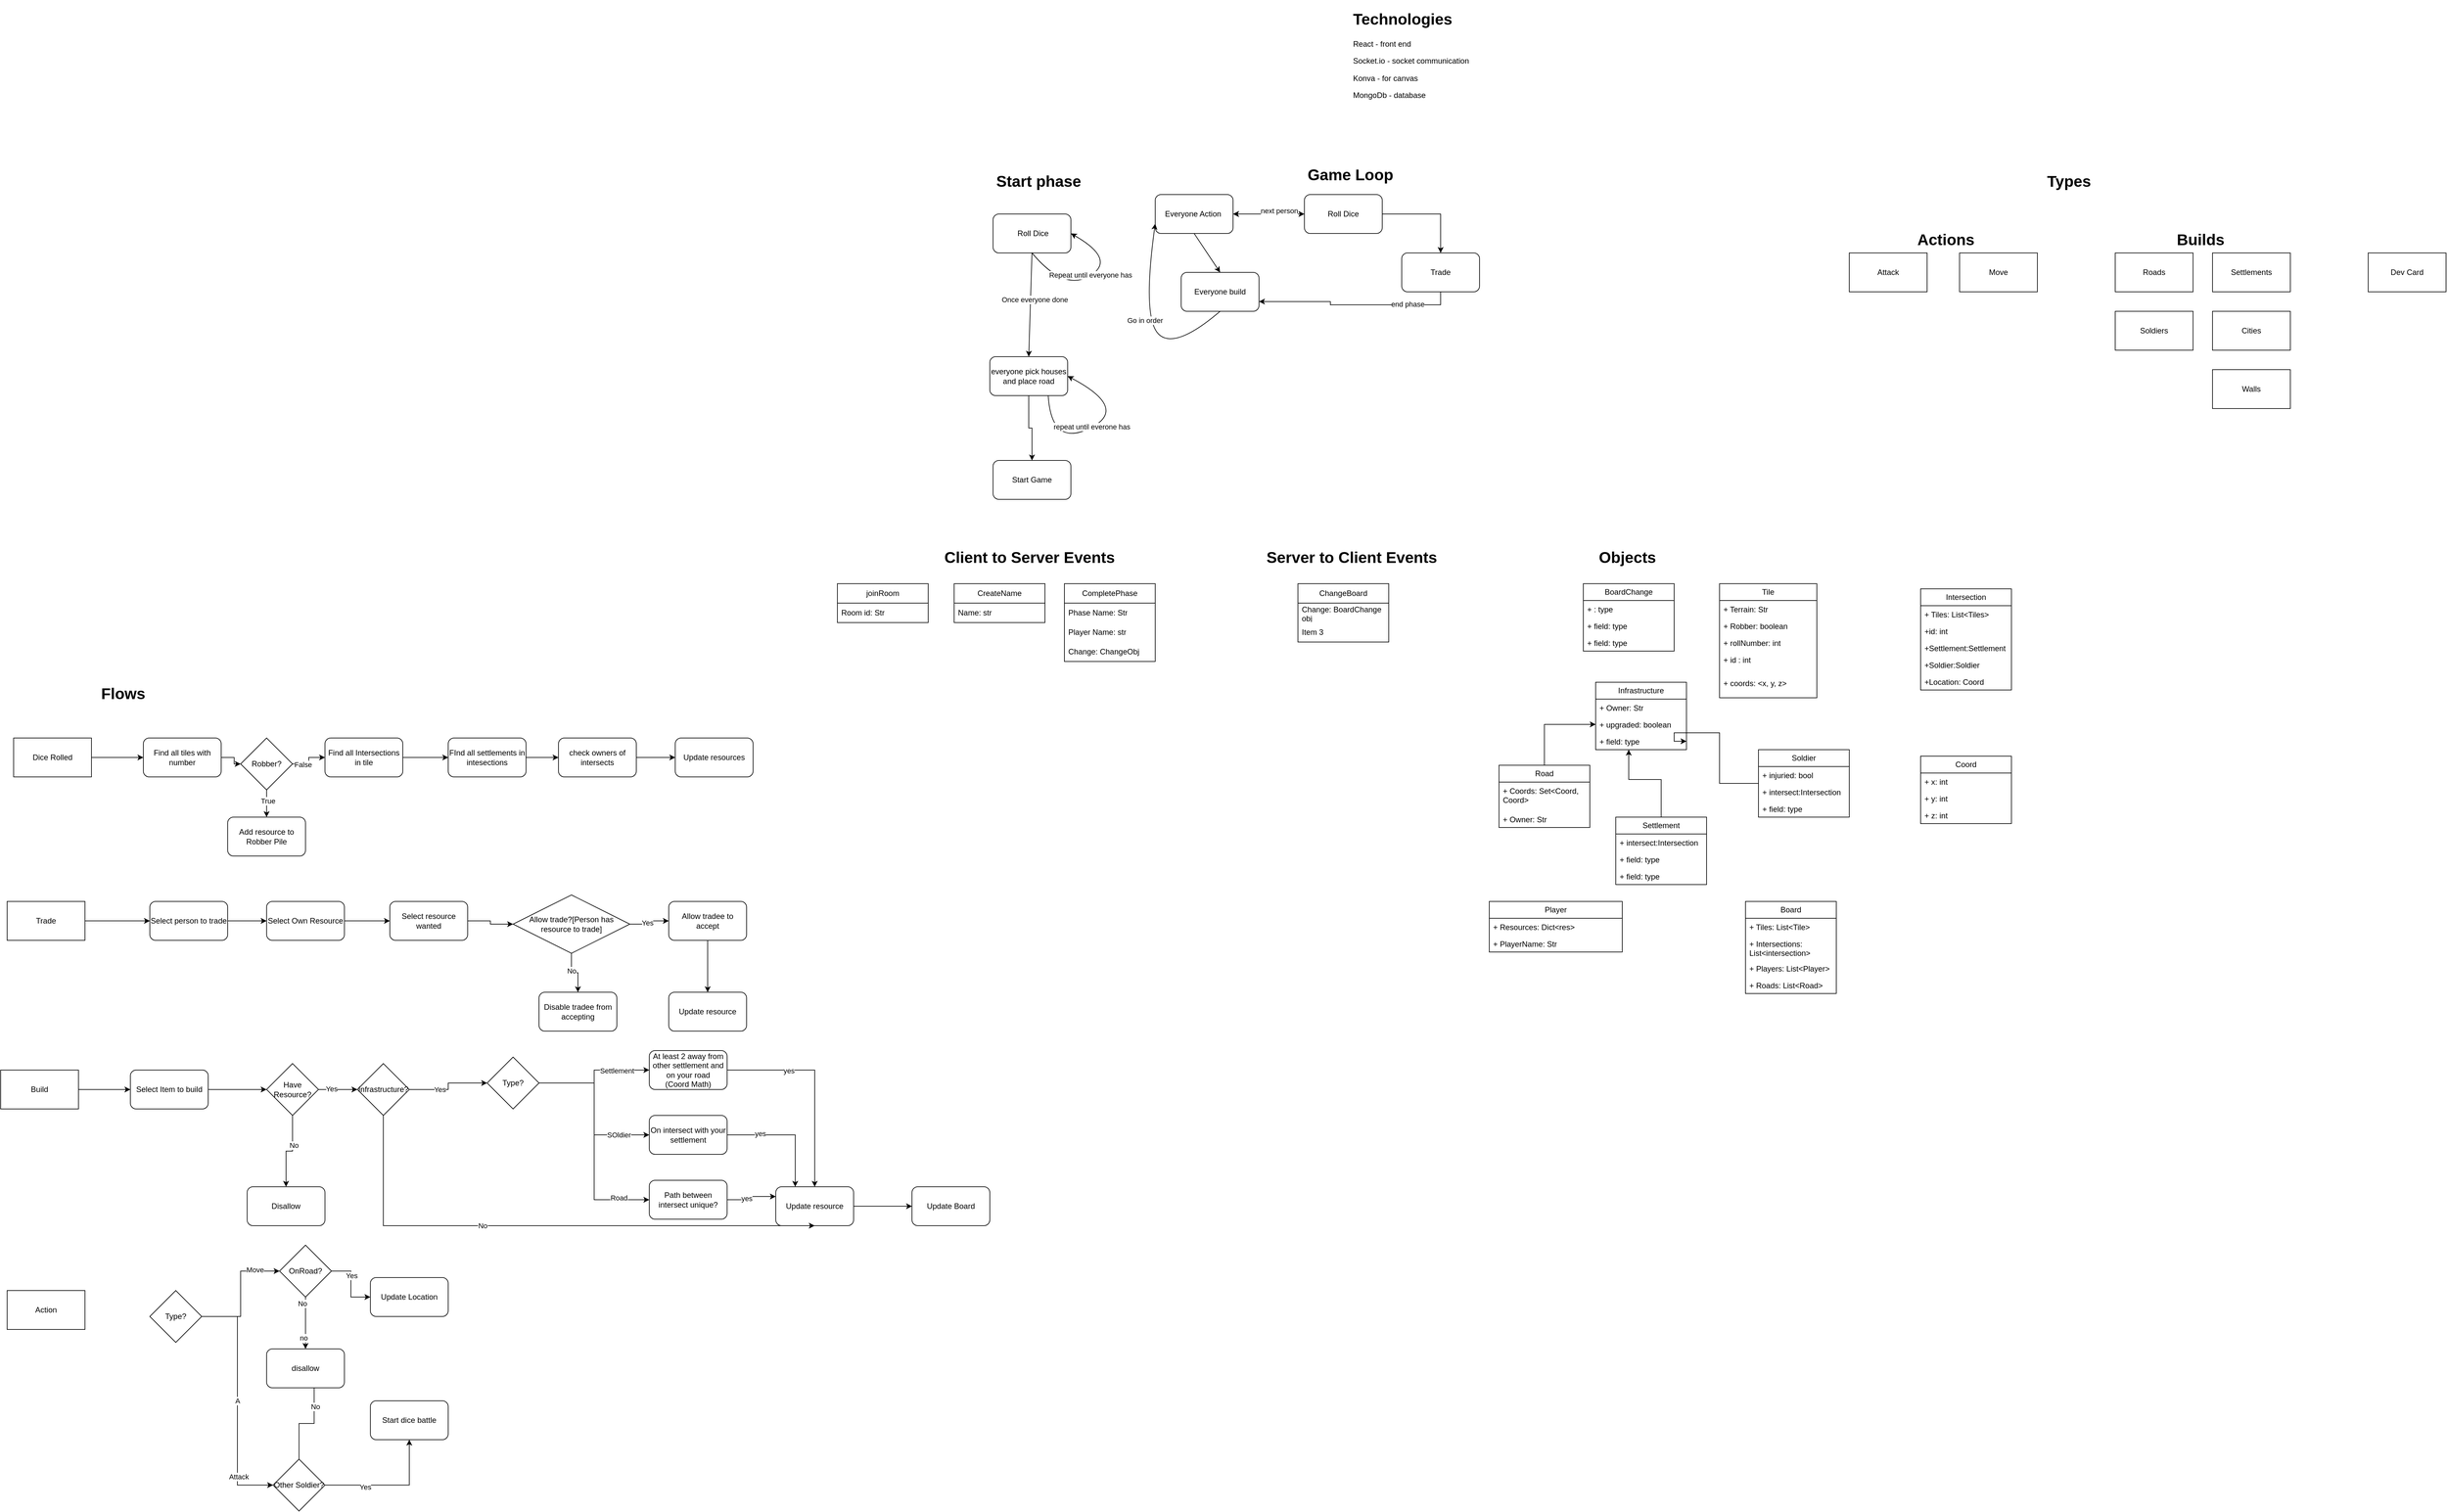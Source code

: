 <mxfile version="21.6.8" type="device">
  <diagram name="Page-1" id="TvPqDxt8gOLp1M3UezTG">
    <mxGraphModel dx="3610" dy="808" grid="1" gridSize="10" guides="1" tooltips="1" connect="1" arrows="1" fold="1" page="1" pageScale="1" pageWidth="850" pageHeight="1100" math="0" shadow="0">
      <root>
        <mxCell id="0" />
        <mxCell id="1" parent="0" />
        <mxCell id="CeODixcsRSVdc3WD0ARj-2" value="&lt;h1&gt;Technologies&lt;/h1&gt;&lt;p&gt;React - front end&lt;/p&gt;&lt;p&gt;Socket.io - socket communication&lt;/p&gt;&lt;p&gt;Konva - for canvas&lt;/p&gt;&lt;p&gt;MongoDb - database&lt;/p&gt;&lt;p&gt;&lt;br&gt;&lt;/p&gt;&lt;p&gt;&lt;br&gt;&lt;/p&gt;" style="text;html=1;strokeColor=none;fillColor=none;spacing=5;spacingTop=-20;whiteSpace=wrap;overflow=hidden;rounded=0;" parent="1" vertex="1">
          <mxGeometry x="70" y="60" width="230" height="250" as="geometry" />
        </mxCell>
        <mxCell id="CeODixcsRSVdc3WD0ARj-3" value="&lt;h1&gt;Game Loop&lt;/h1&gt;" style="text;html=1;strokeColor=none;fillColor=none;spacing=5;spacingTop=-20;whiteSpace=wrap;overflow=hidden;rounded=0;" parent="1" vertex="1">
          <mxGeometry y="300" width="150" height="40" as="geometry" />
        </mxCell>
        <mxCell id="CeODixcsRSVdc3WD0ARj-11" style="edgeStyle=orthogonalEdgeStyle;rounded=0;orthogonalLoop=1;jettySize=auto;html=1;entryX=0.5;entryY=0;entryDx=0;entryDy=0;" parent="1" source="CeODixcsRSVdc3WD0ARj-5" target="CeODixcsRSVdc3WD0ARj-6" edge="1">
          <mxGeometry relative="1" as="geometry" />
        </mxCell>
        <mxCell id="CeODixcsRSVdc3WD0ARj-30" value="" style="edgeStyle=orthogonalEdgeStyle;rounded=0;orthogonalLoop=1;jettySize=auto;html=1;" parent="1" source="CeODixcsRSVdc3WD0ARj-5" target="CeODixcsRSVdc3WD0ARj-9" edge="1">
          <mxGeometry relative="1" as="geometry" />
        </mxCell>
        <mxCell id="sLtDw0Z3Nx832d5Ov3Z9-17" value="" style="edgeStyle=orthogonalEdgeStyle;rounded=0;orthogonalLoop=1;jettySize=auto;html=1;" edge="1" parent="1" source="CeODixcsRSVdc3WD0ARj-5" target="CeODixcsRSVdc3WD0ARj-9">
          <mxGeometry relative="1" as="geometry" />
        </mxCell>
        <mxCell id="CeODixcsRSVdc3WD0ARj-5" value="Roll Dice" style="rounded=1;whiteSpace=wrap;html=1;" parent="1" vertex="1">
          <mxGeometry y="350" width="120" height="60" as="geometry" />
        </mxCell>
        <mxCell id="CeODixcsRSVdc3WD0ARj-12" style="edgeStyle=orthogonalEdgeStyle;rounded=0;orthogonalLoop=1;jettySize=auto;html=1;exitX=0.5;exitY=1;exitDx=0;exitDy=0;entryX=1;entryY=0.75;entryDx=0;entryDy=0;" parent="1" source="CeODixcsRSVdc3WD0ARj-6" target="CeODixcsRSVdc3WD0ARj-8" edge="1">
          <mxGeometry relative="1" as="geometry">
            <mxPoint x="120" y="580" as="targetPoint" />
          </mxGeometry>
        </mxCell>
        <mxCell id="sLtDw0Z3Nx832d5Ov3Z9-15" value="end phase" style="edgeLabel;html=1;align=center;verticalAlign=middle;resizable=0;points=[];" vertex="1" connectable="0" parent="CeODixcsRSVdc3WD0ARj-12">
          <mxGeometry x="-0.532" y="-1" relative="1" as="geometry">
            <mxPoint as="offset" />
          </mxGeometry>
        </mxCell>
        <mxCell id="CeODixcsRSVdc3WD0ARj-6" value="Trade" style="rounded=1;whiteSpace=wrap;html=1;" parent="1" vertex="1">
          <mxGeometry x="150" y="440" width="120" height="60" as="geometry" />
        </mxCell>
        <mxCell id="CeODixcsRSVdc3WD0ARj-8" value="Everyone build" style="rounded=1;whiteSpace=wrap;html=1;" parent="1" vertex="1">
          <mxGeometry x="-190" y="470" width="120" height="60" as="geometry" />
        </mxCell>
        <mxCell id="CeODixcsRSVdc3WD0ARj-15" style="edgeStyle=orthogonalEdgeStyle;rounded=0;orthogonalLoop=1;jettySize=auto;html=1;exitX=1;exitY=0.5;exitDx=0;exitDy=0;entryX=0;entryY=0.5;entryDx=0;entryDy=0;" parent="1" source="CeODixcsRSVdc3WD0ARj-9" target="CeODixcsRSVdc3WD0ARj-5" edge="1">
          <mxGeometry relative="1" as="geometry" />
        </mxCell>
        <mxCell id="CeODixcsRSVdc3WD0ARj-31" value="next person" style="edgeLabel;html=1;align=center;verticalAlign=middle;resizable=0;points=[];" parent="CeODixcsRSVdc3WD0ARj-15" vertex="1" connectable="0">
          <mxGeometry x="0.302" y="5" relative="1" as="geometry">
            <mxPoint x="-1" as="offset" />
          </mxGeometry>
        </mxCell>
        <mxCell id="CeODixcsRSVdc3WD0ARj-9" value="Everyone Action&amp;nbsp;" style="rounded=1;whiteSpace=wrap;html=1;" parent="1" vertex="1">
          <mxGeometry x="-230" y="350" width="120" height="60" as="geometry" />
        </mxCell>
        <mxCell id="CeODixcsRSVdc3WD0ARj-17" value="&lt;h1&gt;Start phase&lt;/h1&gt;&lt;div&gt;&lt;br&gt;&lt;/div&gt;" style="text;html=1;strokeColor=none;fillColor=none;spacing=5;spacingTop=-20;whiteSpace=wrap;overflow=hidden;rounded=0;" parent="1" vertex="1">
          <mxGeometry x="-480" y="310" width="150" height="40" as="geometry" />
        </mxCell>
        <mxCell id="CeODixcsRSVdc3WD0ARj-18" value="&amp;nbsp;Roll Dice" style="rounded=1;whiteSpace=wrap;html=1;" parent="1" vertex="1">
          <mxGeometry x="-480" y="380" width="120" height="60" as="geometry" />
        </mxCell>
        <mxCell id="CeODixcsRSVdc3WD0ARj-29" style="edgeStyle=orthogonalEdgeStyle;rounded=0;orthogonalLoop=1;jettySize=auto;html=1;entryX=0.5;entryY=0;entryDx=0;entryDy=0;" parent="1" source="CeODixcsRSVdc3WD0ARj-19" target="CeODixcsRSVdc3WD0ARj-28" edge="1">
          <mxGeometry relative="1" as="geometry" />
        </mxCell>
        <mxCell id="CeODixcsRSVdc3WD0ARj-19" value="everyone pick houses and place road" style="rounded=1;whiteSpace=wrap;html=1;" parent="1" vertex="1">
          <mxGeometry x="-485" y="600" width="120" height="60" as="geometry" />
        </mxCell>
        <mxCell id="CeODixcsRSVdc3WD0ARj-20" value="" style="curved=1;endArrow=classic;html=1;rounded=0;entryX=1;entryY=0.5;entryDx=0;entryDy=0;exitX=0.5;exitY=1;exitDx=0;exitDy=0;" parent="1" source="CeODixcsRSVdc3WD0ARj-18" target="CeODixcsRSVdc3WD0ARj-18" edge="1">
          <mxGeometry width="50" height="50" relative="1" as="geometry">
            <mxPoint x="-360" y="520" as="sourcePoint" />
            <mxPoint x="-310" y="470" as="targetPoint" />
            <Array as="points">
              <mxPoint x="-370" y="500" />
              <mxPoint x="-290" y="450" />
            </Array>
          </mxGeometry>
        </mxCell>
        <mxCell id="CeODixcsRSVdc3WD0ARj-21" value="Repeat until everyone has" style="edgeLabel;html=1;align=center;verticalAlign=middle;resizable=0;points=[];" parent="CeODixcsRSVdc3WD0ARj-20" vertex="1" connectable="0">
          <mxGeometry x="-0.008" relative="1" as="geometry">
            <mxPoint y="-1" as="offset" />
          </mxGeometry>
        </mxCell>
        <mxCell id="CeODixcsRSVdc3WD0ARj-22" value="" style="endArrow=classic;html=1;rounded=0;exitX=0.5;exitY=1;exitDx=0;exitDy=0;entryX=0.5;entryY=0;entryDx=0;entryDy=0;" parent="1" source="CeODixcsRSVdc3WD0ARj-18" target="CeODixcsRSVdc3WD0ARj-19" edge="1">
          <mxGeometry width="50" height="50" relative="1" as="geometry">
            <mxPoint x="-420" y="560" as="sourcePoint" />
            <mxPoint x="-370" y="510" as="targetPoint" />
          </mxGeometry>
        </mxCell>
        <mxCell id="CeODixcsRSVdc3WD0ARj-23" value="Once everyone done" style="edgeLabel;html=1;align=center;verticalAlign=middle;resizable=0;points=[];" parent="CeODixcsRSVdc3WD0ARj-22" vertex="1" connectable="0">
          <mxGeometry x="-0.092" y="6" relative="1" as="geometry">
            <mxPoint y="-1" as="offset" />
          </mxGeometry>
        </mxCell>
        <mxCell id="CeODixcsRSVdc3WD0ARj-26" value="" style="curved=1;endArrow=classic;html=1;rounded=0;exitX=0.75;exitY=1;exitDx=0;exitDy=0;entryX=1;entryY=0.5;entryDx=0;entryDy=0;" parent="1" source="CeODixcsRSVdc3WD0ARj-19" target="CeODixcsRSVdc3WD0ARj-19" edge="1">
          <mxGeometry width="50" height="50" relative="1" as="geometry">
            <mxPoint x="-330" y="730" as="sourcePoint" />
            <mxPoint x="-280" y="680" as="targetPoint" />
            <Array as="points">
              <mxPoint x="-390" y="740" />
              <mxPoint x="-270" y="680" />
            </Array>
          </mxGeometry>
        </mxCell>
        <mxCell id="CeODixcsRSVdc3WD0ARj-27" value="repeat until everone has" style="edgeLabel;html=1;align=center;verticalAlign=middle;resizable=0;points=[];" parent="CeODixcsRSVdc3WD0ARj-26" vertex="1" connectable="0">
          <mxGeometry x="-0.069" y="1" relative="1" as="geometry">
            <mxPoint as="offset" />
          </mxGeometry>
        </mxCell>
        <mxCell id="CeODixcsRSVdc3WD0ARj-28" value="Start Game" style="rounded=1;whiteSpace=wrap;html=1;" parent="1" vertex="1">
          <mxGeometry x="-480" y="760" width="120" height="60" as="geometry" />
        </mxCell>
        <mxCell id="CeODixcsRSVdc3WD0ARj-32" value="&lt;h1&gt;Types&lt;/h1&gt;&lt;div&gt;&lt;br&gt;&lt;/div&gt;" style="text;html=1;strokeColor=none;fillColor=none;spacing=5;spacingTop=-20;whiteSpace=wrap;overflow=hidden;rounded=0;" parent="1" vertex="1">
          <mxGeometry x="1140" y="310" width="190" height="120" as="geometry" />
        </mxCell>
        <mxCell id="CeODixcsRSVdc3WD0ARj-33" value="&lt;h1&gt;Actions&lt;/h1&gt;" style="text;html=1;strokeColor=none;fillColor=none;spacing=5;spacingTop=-20;whiteSpace=wrap;overflow=hidden;rounded=0;" parent="1" vertex="1">
          <mxGeometry x="940" y="400" width="190" height="120" as="geometry" />
        </mxCell>
        <mxCell id="CeODixcsRSVdc3WD0ARj-34" value="Attack" style="rounded=0;whiteSpace=wrap;html=1;" parent="1" vertex="1">
          <mxGeometry x="840" y="440" width="120" height="60" as="geometry" />
        </mxCell>
        <mxCell id="CeODixcsRSVdc3WD0ARj-35" value="Move" style="rounded=0;whiteSpace=wrap;html=1;" parent="1" vertex="1">
          <mxGeometry x="1010" y="440" width="120" height="60" as="geometry" />
        </mxCell>
        <mxCell id="CeODixcsRSVdc3WD0ARj-36" value="&lt;h1&gt;Builds&lt;/h1&gt;" style="text;html=1;strokeColor=none;fillColor=none;spacing=5;spacingTop=-20;whiteSpace=wrap;overflow=hidden;rounded=0;" parent="1" vertex="1">
          <mxGeometry x="1340" y="400" width="110" height="50" as="geometry" />
        </mxCell>
        <mxCell id="CeODixcsRSVdc3WD0ARj-37" value="Roads" style="rounded=0;whiteSpace=wrap;html=1;" parent="1" vertex="1">
          <mxGeometry x="1250" y="440" width="120" height="60" as="geometry" />
        </mxCell>
        <mxCell id="CeODixcsRSVdc3WD0ARj-39" value="Settlements" style="rounded=0;whiteSpace=wrap;html=1;" parent="1" vertex="1">
          <mxGeometry x="1400" y="440" width="120" height="60" as="geometry" />
        </mxCell>
        <mxCell id="CeODixcsRSVdc3WD0ARj-40" value="Soldiers" style="rounded=0;whiteSpace=wrap;html=1;" parent="1" vertex="1">
          <mxGeometry x="1250" y="530" width="120" height="60" as="geometry" />
        </mxCell>
        <mxCell id="CeODixcsRSVdc3WD0ARj-41" value="Cities" style="rounded=0;whiteSpace=wrap;html=1;" parent="1" vertex="1">
          <mxGeometry x="1400" y="530" width="120" height="60" as="geometry" />
        </mxCell>
        <mxCell id="CeODixcsRSVdc3WD0ARj-42" value="Dev Card" style="rounded=0;whiteSpace=wrap;html=1;" parent="1" vertex="1">
          <mxGeometry x="1640" y="440" width="120" height="60" as="geometry" />
        </mxCell>
        <mxCell id="CeODixcsRSVdc3WD0ARj-43" value="Walls" style="rounded=0;whiteSpace=wrap;html=1;" parent="1" vertex="1">
          <mxGeometry x="1400" y="620" width="120" height="60" as="geometry" />
        </mxCell>
        <mxCell id="sLtDw0Z3Nx832d5Ov3Z9-2" value="&lt;h1&gt;Client to Server Events&lt;/h1&gt;" style="text;html=1;strokeColor=none;fillColor=none;spacing=5;spacingTop=-20;whiteSpace=wrap;overflow=hidden;rounded=0;" vertex="1" parent="1">
          <mxGeometry x="-560" y="890" width="280" height="40" as="geometry" />
        </mxCell>
        <mxCell id="sLtDw0Z3Nx832d5Ov3Z9-3" value="joinRoom" style="swimlane;fontStyle=0;childLayout=stackLayout;horizontal=1;startSize=30;horizontalStack=0;resizeParent=1;resizeParentMax=0;resizeLast=0;collapsible=1;marginBottom=0;whiteSpace=wrap;html=1;" vertex="1" parent="1">
          <mxGeometry x="-720" y="950" width="140" height="60" as="geometry" />
        </mxCell>
        <mxCell id="sLtDw0Z3Nx832d5Ov3Z9-6" value="Room id: Str" style="text;strokeColor=none;fillColor=none;align=left;verticalAlign=middle;spacingLeft=4;spacingRight=4;overflow=hidden;points=[[0,0.5],[1,0.5]];portConstraint=eastwest;rotatable=0;whiteSpace=wrap;html=1;" vertex="1" parent="sLtDw0Z3Nx832d5Ov3Z9-3">
          <mxGeometry y="30" width="140" height="30" as="geometry" />
        </mxCell>
        <mxCell id="sLtDw0Z3Nx832d5Ov3Z9-7" value="CompletePhase" style="swimlane;fontStyle=0;childLayout=stackLayout;horizontal=1;startSize=30;horizontalStack=0;resizeParent=1;resizeParentMax=0;resizeLast=0;collapsible=1;marginBottom=0;whiteSpace=wrap;html=1;" vertex="1" parent="1">
          <mxGeometry x="-370" y="950" width="140" height="120" as="geometry" />
        </mxCell>
        <mxCell id="sLtDw0Z3Nx832d5Ov3Z9-8" value="Phase Name: Str" style="text;strokeColor=none;fillColor=none;align=left;verticalAlign=middle;spacingLeft=4;spacingRight=4;overflow=hidden;points=[[0,0.5],[1,0.5]];portConstraint=eastwest;rotatable=0;whiteSpace=wrap;html=1;" vertex="1" parent="sLtDw0Z3Nx832d5Ov3Z9-7">
          <mxGeometry y="30" width="140" height="30" as="geometry" />
        </mxCell>
        <mxCell id="sLtDw0Z3Nx832d5Ov3Z9-9" value="Player Name: str&lt;br&gt;" style="text;strokeColor=none;fillColor=none;align=left;verticalAlign=middle;spacingLeft=4;spacingRight=4;overflow=hidden;points=[[0,0.5],[1,0.5]];portConstraint=eastwest;rotatable=0;whiteSpace=wrap;html=1;" vertex="1" parent="sLtDw0Z3Nx832d5Ov3Z9-7">
          <mxGeometry y="60" width="140" height="30" as="geometry" />
        </mxCell>
        <mxCell id="sLtDw0Z3Nx832d5Ov3Z9-28" value="Change: ChangeObj&lt;br&gt;" style="text;strokeColor=none;fillColor=none;align=left;verticalAlign=middle;spacingLeft=4;spacingRight=4;overflow=hidden;points=[[0,0.5],[1,0.5]];portConstraint=eastwest;rotatable=0;whiteSpace=wrap;html=1;" vertex="1" parent="sLtDw0Z3Nx832d5Ov3Z9-7">
          <mxGeometry y="90" width="140" height="30" as="geometry" />
        </mxCell>
        <mxCell id="sLtDw0Z3Nx832d5Ov3Z9-11" value="CreateName" style="swimlane;fontStyle=0;childLayout=stackLayout;horizontal=1;startSize=30;horizontalStack=0;resizeParent=1;resizeParentMax=0;resizeLast=0;collapsible=1;marginBottom=0;whiteSpace=wrap;html=1;" vertex="1" parent="1">
          <mxGeometry x="-540" y="950" width="140" height="60" as="geometry" />
        </mxCell>
        <mxCell id="sLtDw0Z3Nx832d5Ov3Z9-12" value="Name: str" style="text;strokeColor=none;fillColor=none;align=left;verticalAlign=middle;spacingLeft=4;spacingRight=4;overflow=hidden;points=[[0,0.5],[1,0.5]];portConstraint=eastwest;rotatable=0;whiteSpace=wrap;html=1;" vertex="1" parent="sLtDw0Z3Nx832d5Ov3Z9-11">
          <mxGeometry y="30" width="140" height="30" as="geometry" />
        </mxCell>
        <mxCell id="sLtDw0Z3Nx832d5Ov3Z9-22" value="" style="curved=1;endArrow=classic;html=1;rounded=0;exitX=0.5;exitY=1;exitDx=0;exitDy=0;entryX=0;entryY=0.75;entryDx=0;entryDy=0;" edge="1" parent="1" source="CeODixcsRSVdc3WD0ARj-8" target="CeODixcsRSVdc3WD0ARj-9">
          <mxGeometry width="50" height="50" relative="1" as="geometry">
            <mxPoint x="-250" y="590" as="sourcePoint" />
            <mxPoint x="-220" y="460" as="targetPoint" />
            <Array as="points">
              <mxPoint x="-200" y="590" />
              <mxPoint x="-250" y="540" />
            </Array>
          </mxGeometry>
        </mxCell>
        <mxCell id="sLtDw0Z3Nx832d5Ov3Z9-23" value="Go in order&lt;br&gt;" style="edgeLabel;html=1;align=center;verticalAlign=middle;resizable=0;points=[];" vertex="1" connectable="0" parent="sLtDw0Z3Nx832d5Ov3Z9-22">
          <mxGeometry x="0.023" relative="1" as="geometry">
            <mxPoint as="offset" />
          </mxGeometry>
        </mxCell>
        <mxCell id="sLtDw0Z3Nx832d5Ov3Z9-26" value="" style="endArrow=classic;html=1;rounded=0;exitX=0.5;exitY=1;exitDx=0;exitDy=0;entryX=0.5;entryY=0;entryDx=0;entryDy=0;" edge="1" parent="1" source="CeODixcsRSVdc3WD0ARj-9" target="CeODixcsRSVdc3WD0ARj-8">
          <mxGeometry width="50" height="50" relative="1" as="geometry">
            <mxPoint x="-120" y="630" as="sourcePoint" />
            <mxPoint x="-70" y="580" as="targetPoint" />
          </mxGeometry>
        </mxCell>
        <mxCell id="sLtDw0Z3Nx832d5Ov3Z9-30" value="ChangeBoard" style="swimlane;fontStyle=0;childLayout=stackLayout;horizontal=1;startSize=30;horizontalStack=0;resizeParent=1;resizeParentMax=0;resizeLast=0;collapsible=1;marginBottom=0;whiteSpace=wrap;html=1;" vertex="1" parent="1">
          <mxGeometry x="-10" y="950" width="140" height="90" as="geometry" />
        </mxCell>
        <mxCell id="sLtDw0Z3Nx832d5Ov3Z9-31" value="Change: BoardChange obj" style="text;strokeColor=none;fillColor=none;align=left;verticalAlign=middle;spacingLeft=4;spacingRight=4;overflow=hidden;points=[[0,0.5],[1,0.5]];portConstraint=eastwest;rotatable=0;whiteSpace=wrap;html=1;" vertex="1" parent="sLtDw0Z3Nx832d5Ov3Z9-30">
          <mxGeometry y="30" width="140" height="30" as="geometry" />
        </mxCell>
        <mxCell id="sLtDw0Z3Nx832d5Ov3Z9-33" value="Item 3" style="text;strokeColor=none;fillColor=none;align=left;verticalAlign=middle;spacingLeft=4;spacingRight=4;overflow=hidden;points=[[0,0.5],[1,0.5]];portConstraint=eastwest;rotatable=0;whiteSpace=wrap;html=1;" vertex="1" parent="sLtDw0Z3Nx832d5Ov3Z9-30">
          <mxGeometry y="60" width="140" height="30" as="geometry" />
        </mxCell>
        <mxCell id="sLtDw0Z3Nx832d5Ov3Z9-34" value="&lt;h1&gt;&amp;nbsp;Server to Client Events&lt;/h1&gt;" style="text;html=1;strokeColor=none;fillColor=none;spacing=5;spacingTop=-20;whiteSpace=wrap;overflow=hidden;rounded=0;" vertex="1" parent="1">
          <mxGeometry x="-70" y="890" width="280" height="40" as="geometry" />
        </mxCell>
        <mxCell id="sLtDw0Z3Nx832d5Ov3Z9-39" value="&lt;h1&gt;Objects&lt;/h1&gt;&lt;div&gt;&lt;br&gt;&lt;/div&gt;" style="text;html=1;strokeColor=none;fillColor=none;spacing=5;spacingTop=-20;whiteSpace=wrap;overflow=hidden;rounded=0;" vertex="1" parent="1">
          <mxGeometry x="449" y="890" width="280" height="40" as="geometry" />
        </mxCell>
        <mxCell id="sLtDw0Z3Nx832d5Ov3Z9-40" value="BoardChange" style="swimlane;fontStyle=0;childLayout=stackLayout;horizontal=1;startSize=26;fillColor=none;horizontalStack=0;resizeParent=1;resizeParentMax=0;resizeLast=0;collapsible=1;marginBottom=0;whiteSpace=wrap;html=1;" vertex="1" parent="1">
          <mxGeometry x="430" y="950" width="140" height="104" as="geometry" />
        </mxCell>
        <mxCell id="sLtDw0Z3Nx832d5Ov3Z9-41" value="+ : type" style="text;strokeColor=none;fillColor=none;align=left;verticalAlign=top;spacingLeft=4;spacingRight=4;overflow=hidden;rotatable=0;points=[[0,0.5],[1,0.5]];portConstraint=eastwest;whiteSpace=wrap;html=1;" vertex="1" parent="sLtDw0Z3Nx832d5Ov3Z9-40">
          <mxGeometry y="26" width="140" height="26" as="geometry" />
        </mxCell>
        <mxCell id="sLtDw0Z3Nx832d5Ov3Z9-42" value="+ field: type" style="text;strokeColor=none;fillColor=none;align=left;verticalAlign=top;spacingLeft=4;spacingRight=4;overflow=hidden;rotatable=0;points=[[0,0.5],[1,0.5]];portConstraint=eastwest;whiteSpace=wrap;html=1;" vertex="1" parent="sLtDw0Z3Nx832d5Ov3Z9-40">
          <mxGeometry y="52" width="140" height="26" as="geometry" />
        </mxCell>
        <mxCell id="sLtDw0Z3Nx832d5Ov3Z9-43" value="+ field: type" style="text;strokeColor=none;fillColor=none;align=left;verticalAlign=top;spacingLeft=4;spacingRight=4;overflow=hidden;rotatable=0;points=[[0,0.5],[1,0.5]];portConstraint=eastwest;whiteSpace=wrap;html=1;" vertex="1" parent="sLtDw0Z3Nx832d5Ov3Z9-40">
          <mxGeometry y="78" width="140" height="26" as="geometry" />
        </mxCell>
        <mxCell id="sLtDw0Z3Nx832d5Ov3Z9-44" value="Tile" style="swimlane;fontStyle=0;childLayout=stackLayout;horizontal=1;startSize=26;fillColor=none;horizontalStack=0;resizeParent=1;resizeParentMax=0;resizeLast=0;collapsible=1;marginBottom=0;whiteSpace=wrap;html=1;" vertex="1" parent="1">
          <mxGeometry x="640" y="950" width="150" height="176" as="geometry" />
        </mxCell>
        <mxCell id="sLtDw0Z3Nx832d5Ov3Z9-45" value="+ Terrain: Str" style="text;strokeColor=none;fillColor=none;align=left;verticalAlign=top;spacingLeft=4;spacingRight=4;overflow=hidden;rotatable=0;points=[[0,0.5],[1,0.5]];portConstraint=eastwest;whiteSpace=wrap;html=1;" vertex="1" parent="sLtDw0Z3Nx832d5Ov3Z9-44">
          <mxGeometry y="26" width="150" height="26" as="geometry" />
        </mxCell>
        <mxCell id="sLtDw0Z3Nx832d5Ov3Z9-46" value="+ Robber: boolean" style="text;strokeColor=none;fillColor=none;align=left;verticalAlign=top;spacingLeft=4;spacingRight=4;overflow=hidden;rotatable=0;points=[[0,0.5],[1,0.5]];portConstraint=eastwest;whiteSpace=wrap;html=1;" vertex="1" parent="sLtDw0Z3Nx832d5Ov3Z9-44">
          <mxGeometry y="52" width="150" height="26" as="geometry" />
        </mxCell>
        <mxCell id="sLtDw0Z3Nx832d5Ov3Z9-47" value="+ rollNumber: int" style="text;strokeColor=none;fillColor=none;align=left;verticalAlign=top;spacingLeft=4;spacingRight=4;overflow=hidden;rotatable=0;points=[[0,0.5],[1,0.5]];portConstraint=eastwest;whiteSpace=wrap;html=1;" vertex="1" parent="sLtDw0Z3Nx832d5Ov3Z9-44">
          <mxGeometry y="78" width="150" height="26" as="geometry" />
        </mxCell>
        <mxCell id="sLtDw0Z3Nx832d5Ov3Z9-52" value="+ id : int&lt;br&gt;" style="text;strokeColor=none;fillColor=none;align=left;verticalAlign=top;spacingLeft=4;spacingRight=4;overflow=hidden;rotatable=0;points=[[0,0.5],[1,0.5]];portConstraint=eastwest;whiteSpace=wrap;html=1;" vertex="1" parent="sLtDw0Z3Nx832d5Ov3Z9-44">
          <mxGeometry y="104" width="150" height="36" as="geometry" />
        </mxCell>
        <mxCell id="sLtDw0Z3Nx832d5Ov3Z9-85" value="+ coords: &amp;lt;x, y, z&amp;gt;" style="text;strokeColor=none;fillColor=none;align=left;verticalAlign=top;spacingLeft=4;spacingRight=4;overflow=hidden;rotatable=0;points=[[0,0.5],[1,0.5]];portConstraint=eastwest;whiteSpace=wrap;html=1;" vertex="1" parent="sLtDw0Z3Nx832d5Ov3Z9-44">
          <mxGeometry y="140" width="150" height="36" as="geometry" />
        </mxCell>
        <mxCell id="sLtDw0Z3Nx832d5Ov3Z9-48" value="Infrastructure" style="swimlane;fontStyle=0;childLayout=stackLayout;horizontal=1;startSize=26;fillColor=none;horizontalStack=0;resizeParent=1;resizeParentMax=0;resizeLast=0;collapsible=1;marginBottom=0;whiteSpace=wrap;html=1;" vertex="1" parent="1">
          <mxGeometry x="449" y="1102" width="140" height="104" as="geometry" />
        </mxCell>
        <mxCell id="sLtDw0Z3Nx832d5Ov3Z9-49" value="+ Owner: Str" style="text;strokeColor=none;fillColor=none;align=left;verticalAlign=top;spacingLeft=4;spacingRight=4;overflow=hidden;rotatable=0;points=[[0,0.5],[1,0.5]];portConstraint=eastwest;whiteSpace=wrap;html=1;" vertex="1" parent="sLtDw0Z3Nx832d5Ov3Z9-48">
          <mxGeometry y="26" width="140" height="26" as="geometry" />
        </mxCell>
        <mxCell id="sLtDw0Z3Nx832d5Ov3Z9-50" value="+ upgraded: boolean" style="text;strokeColor=none;fillColor=none;align=left;verticalAlign=top;spacingLeft=4;spacingRight=4;overflow=hidden;rotatable=0;points=[[0,0.5],[1,0.5]];portConstraint=eastwest;whiteSpace=wrap;html=1;" vertex="1" parent="sLtDw0Z3Nx832d5Ov3Z9-48">
          <mxGeometry y="52" width="140" height="26" as="geometry" />
        </mxCell>
        <mxCell id="sLtDw0Z3Nx832d5Ov3Z9-51" value="+ field: type" style="text;strokeColor=none;fillColor=none;align=left;verticalAlign=top;spacingLeft=4;spacingRight=4;overflow=hidden;rotatable=0;points=[[0,0.5],[1,0.5]];portConstraint=eastwest;whiteSpace=wrap;html=1;" vertex="1" parent="sLtDw0Z3Nx832d5Ov3Z9-48">
          <mxGeometry y="78" width="140" height="26" as="geometry" />
        </mxCell>
        <mxCell id="sLtDw0Z3Nx832d5Ov3Z9-53" value="Intersection" style="swimlane;fontStyle=0;childLayout=stackLayout;horizontal=1;startSize=26;fillColor=none;horizontalStack=0;resizeParent=1;resizeParentMax=0;resizeLast=0;collapsible=1;marginBottom=0;whiteSpace=wrap;html=1;" vertex="1" parent="1">
          <mxGeometry x="950" y="958" width="140" height="156" as="geometry" />
        </mxCell>
        <mxCell id="sLtDw0Z3Nx832d5Ov3Z9-54" value="+ Tiles: List&amp;lt;Tiles&amp;gt;" style="text;strokeColor=none;fillColor=none;align=left;verticalAlign=top;spacingLeft=4;spacingRight=4;overflow=hidden;rotatable=0;points=[[0,0.5],[1,0.5]];portConstraint=eastwest;whiteSpace=wrap;html=1;" vertex="1" parent="sLtDw0Z3Nx832d5Ov3Z9-53">
          <mxGeometry y="26" width="140" height="26" as="geometry" />
        </mxCell>
        <mxCell id="sLtDw0Z3Nx832d5Ov3Z9-55" value="+id: int" style="text;strokeColor=none;fillColor=none;align=left;verticalAlign=top;spacingLeft=4;spacingRight=4;overflow=hidden;rotatable=0;points=[[0,0.5],[1,0.5]];portConstraint=eastwest;whiteSpace=wrap;html=1;" vertex="1" parent="sLtDw0Z3Nx832d5Ov3Z9-53">
          <mxGeometry y="52" width="140" height="26" as="geometry" />
        </mxCell>
        <mxCell id="sLtDw0Z3Nx832d5Ov3Z9-56" value="+Settlement:Settlement" style="text;strokeColor=none;fillColor=none;align=left;verticalAlign=top;spacingLeft=4;spacingRight=4;overflow=hidden;rotatable=0;points=[[0,0.5],[1,0.5]];portConstraint=eastwest;whiteSpace=wrap;html=1;" vertex="1" parent="sLtDw0Z3Nx832d5Ov3Z9-53">
          <mxGeometry y="78" width="140" height="26" as="geometry" />
        </mxCell>
        <mxCell id="sLtDw0Z3Nx832d5Ov3Z9-77" value="+Soldier:Soldier" style="text;strokeColor=none;fillColor=none;align=left;verticalAlign=top;spacingLeft=4;spacingRight=4;overflow=hidden;rotatable=0;points=[[0,0.5],[1,0.5]];portConstraint=eastwest;whiteSpace=wrap;html=1;" vertex="1" parent="sLtDw0Z3Nx832d5Ov3Z9-53">
          <mxGeometry y="104" width="140" height="26" as="geometry" />
        </mxCell>
        <mxCell id="sLtDw0Z3Nx832d5Ov3Z9-190" value="+Location: Coord" style="text;strokeColor=none;fillColor=none;align=left;verticalAlign=top;spacingLeft=4;spacingRight=4;overflow=hidden;rotatable=0;points=[[0,0.5],[1,0.5]];portConstraint=eastwest;whiteSpace=wrap;html=1;" vertex="1" parent="sLtDw0Z3Nx832d5Ov3Z9-53">
          <mxGeometry y="130" width="140" height="26" as="geometry" />
        </mxCell>
        <mxCell id="sLtDw0Z3Nx832d5Ov3Z9-76" style="edgeStyle=orthogonalEdgeStyle;rounded=0;orthogonalLoop=1;jettySize=auto;html=1;entryX=0;entryY=0.5;entryDx=0;entryDy=0;" edge="1" parent="1" source="sLtDw0Z3Nx832d5Ov3Z9-57" target="sLtDw0Z3Nx832d5Ov3Z9-50">
          <mxGeometry relative="1" as="geometry" />
        </mxCell>
        <mxCell id="sLtDw0Z3Nx832d5Ov3Z9-57" value="Road" style="swimlane;fontStyle=0;childLayout=stackLayout;horizontal=1;startSize=26;fillColor=none;horizontalStack=0;resizeParent=1;resizeParentMax=0;resizeLast=0;collapsible=1;marginBottom=0;whiteSpace=wrap;html=1;" vertex="1" parent="1">
          <mxGeometry x="300" y="1230" width="140" height="96" as="geometry" />
        </mxCell>
        <mxCell id="sLtDw0Z3Nx832d5Ov3Z9-58" value="+ Coords: Set&amp;lt;Coord, Coord&amp;gt;" style="text;strokeColor=none;fillColor=none;align=left;verticalAlign=top;spacingLeft=4;spacingRight=4;overflow=hidden;rotatable=0;points=[[0,0.5],[1,0.5]];portConstraint=eastwest;whiteSpace=wrap;html=1;" vertex="1" parent="sLtDw0Z3Nx832d5Ov3Z9-57">
          <mxGeometry y="26" width="140" height="44" as="geometry" />
        </mxCell>
        <mxCell id="sLtDw0Z3Nx832d5Ov3Z9-60" value="+ Owner: Str" style="text;strokeColor=none;fillColor=none;align=left;verticalAlign=top;spacingLeft=4;spacingRight=4;overflow=hidden;rotatable=0;points=[[0,0.5],[1,0.5]];portConstraint=eastwest;whiteSpace=wrap;html=1;" vertex="1" parent="sLtDw0Z3Nx832d5Ov3Z9-57">
          <mxGeometry y="70" width="140" height="26" as="geometry" />
        </mxCell>
        <mxCell id="sLtDw0Z3Nx832d5Ov3Z9-70" style="edgeStyle=orthogonalEdgeStyle;rounded=0;orthogonalLoop=1;jettySize=auto;html=1;" edge="1" parent="1" source="sLtDw0Z3Nx832d5Ov3Z9-61" target="sLtDw0Z3Nx832d5Ov3Z9-48">
          <mxGeometry relative="1" as="geometry">
            <Array as="points">
              <mxPoint x="550" y="1252" />
              <mxPoint x="500" y="1252" />
            </Array>
          </mxGeometry>
        </mxCell>
        <mxCell id="sLtDw0Z3Nx832d5Ov3Z9-61" value="Settlement" style="swimlane;fontStyle=0;childLayout=stackLayout;horizontal=1;startSize=26;fillColor=none;horizontalStack=0;resizeParent=1;resizeParentMax=0;resizeLast=0;collapsible=1;marginBottom=0;whiteSpace=wrap;html=1;" vertex="1" parent="1">
          <mxGeometry x="480" y="1310" width="140" height="104" as="geometry" />
        </mxCell>
        <mxCell id="sLtDw0Z3Nx832d5Ov3Z9-62" value="+ intersect:Intersection" style="text;strokeColor=none;fillColor=none;align=left;verticalAlign=top;spacingLeft=4;spacingRight=4;overflow=hidden;rotatable=0;points=[[0,0.5],[1,0.5]];portConstraint=eastwest;whiteSpace=wrap;html=1;" vertex="1" parent="sLtDw0Z3Nx832d5Ov3Z9-61">
          <mxGeometry y="26" width="140" height="26" as="geometry" />
        </mxCell>
        <mxCell id="sLtDw0Z3Nx832d5Ov3Z9-63" value="+ field: type" style="text;strokeColor=none;fillColor=none;align=left;verticalAlign=top;spacingLeft=4;spacingRight=4;overflow=hidden;rotatable=0;points=[[0,0.5],[1,0.5]];portConstraint=eastwest;whiteSpace=wrap;html=1;" vertex="1" parent="sLtDw0Z3Nx832d5Ov3Z9-61">
          <mxGeometry y="52" width="140" height="26" as="geometry" />
        </mxCell>
        <mxCell id="sLtDw0Z3Nx832d5Ov3Z9-64" value="+ field: type" style="text;strokeColor=none;fillColor=none;align=left;verticalAlign=top;spacingLeft=4;spacingRight=4;overflow=hidden;rotatable=0;points=[[0,0.5],[1,0.5]];portConstraint=eastwest;whiteSpace=wrap;html=1;" vertex="1" parent="sLtDw0Z3Nx832d5Ov3Z9-61">
          <mxGeometry y="78" width="140" height="26" as="geometry" />
        </mxCell>
        <mxCell id="sLtDw0Z3Nx832d5Ov3Z9-71" style="edgeStyle=orthogonalEdgeStyle;rounded=0;orthogonalLoop=1;jettySize=auto;html=1;entryX=1;entryY=0.5;entryDx=0;entryDy=0;" edge="1" parent="1" source="sLtDw0Z3Nx832d5Ov3Z9-66" target="sLtDw0Z3Nx832d5Ov3Z9-51">
          <mxGeometry relative="1" as="geometry">
            <Array as="points">
              <mxPoint x="640" y="1258" />
              <mxPoint x="640" y="1180" />
              <mxPoint x="570" y="1180" />
            </Array>
          </mxGeometry>
        </mxCell>
        <mxCell id="sLtDw0Z3Nx832d5Ov3Z9-66" value="Soldier" style="swimlane;fontStyle=0;childLayout=stackLayout;horizontal=1;startSize=26;fillColor=none;horizontalStack=0;resizeParent=1;resizeParentMax=0;resizeLast=0;collapsible=1;marginBottom=0;whiteSpace=wrap;html=1;" vertex="1" parent="1">
          <mxGeometry x="700" y="1206" width="140" height="104" as="geometry" />
        </mxCell>
        <mxCell id="sLtDw0Z3Nx832d5Ov3Z9-67" value="+ injuried: bool" style="text;strokeColor=none;fillColor=none;align=left;verticalAlign=top;spacingLeft=4;spacingRight=4;overflow=hidden;rotatable=0;points=[[0,0.5],[1,0.5]];portConstraint=eastwest;whiteSpace=wrap;html=1;" vertex="1" parent="sLtDw0Z3Nx832d5Ov3Z9-66">
          <mxGeometry y="26" width="140" height="26" as="geometry" />
        </mxCell>
        <mxCell id="sLtDw0Z3Nx832d5Ov3Z9-68" value="+ intersect:Intersection" style="text;strokeColor=none;fillColor=none;align=left;verticalAlign=top;spacingLeft=4;spacingRight=4;overflow=hidden;rotatable=0;points=[[0,0.5],[1,0.5]];portConstraint=eastwest;whiteSpace=wrap;html=1;" vertex="1" parent="sLtDw0Z3Nx832d5Ov3Z9-66">
          <mxGeometry y="52" width="140" height="26" as="geometry" />
        </mxCell>
        <mxCell id="sLtDw0Z3Nx832d5Ov3Z9-69" value="+ field: type" style="text;strokeColor=none;fillColor=none;align=left;verticalAlign=top;spacingLeft=4;spacingRight=4;overflow=hidden;rotatable=0;points=[[0,0.5],[1,0.5]];portConstraint=eastwest;whiteSpace=wrap;html=1;" vertex="1" parent="sLtDw0Z3Nx832d5Ov3Z9-66">
          <mxGeometry y="78" width="140" height="26" as="geometry" />
        </mxCell>
        <mxCell id="sLtDw0Z3Nx832d5Ov3Z9-72" value="Player" style="swimlane;fontStyle=0;childLayout=stackLayout;horizontal=1;startSize=26;fillColor=none;horizontalStack=0;resizeParent=1;resizeParentMax=0;resizeLast=0;collapsible=1;marginBottom=0;whiteSpace=wrap;html=1;" vertex="1" parent="1">
          <mxGeometry x="285" y="1440" width="205" height="78" as="geometry" />
        </mxCell>
        <mxCell id="sLtDw0Z3Nx832d5Ov3Z9-73" value="+ Resources: Dict&amp;lt;res&amp;gt;" style="text;strokeColor=none;fillColor=none;align=left;verticalAlign=top;spacingLeft=4;spacingRight=4;overflow=hidden;rotatable=0;points=[[0,0.5],[1,0.5]];portConstraint=eastwest;whiteSpace=wrap;html=1;" vertex="1" parent="sLtDw0Z3Nx832d5Ov3Z9-72">
          <mxGeometry y="26" width="205" height="26" as="geometry" />
        </mxCell>
        <mxCell id="sLtDw0Z3Nx832d5Ov3Z9-75" value="+ PlayerName: Str" style="text;strokeColor=none;fillColor=none;align=left;verticalAlign=top;spacingLeft=4;spacingRight=4;overflow=hidden;rotatable=0;points=[[0,0.5],[1,0.5]];portConstraint=eastwest;whiteSpace=wrap;html=1;" vertex="1" parent="sLtDw0Z3Nx832d5Ov3Z9-72">
          <mxGeometry y="52" width="205" height="26" as="geometry" />
        </mxCell>
        <mxCell id="sLtDw0Z3Nx832d5Ov3Z9-78" value="&lt;h1&gt;Flows&lt;/h1&gt;" style="text;html=1;strokeColor=none;fillColor=none;spacing=5;spacingTop=-20;whiteSpace=wrap;overflow=hidden;rounded=0;" vertex="1" parent="1">
          <mxGeometry x="-1860" y="1100" width="100" height="50" as="geometry" />
        </mxCell>
        <mxCell id="sLtDw0Z3Nx832d5Ov3Z9-97" style="edgeStyle=orthogonalEdgeStyle;rounded=0;orthogonalLoop=1;jettySize=auto;html=1;entryX=0;entryY=0.5;entryDx=0;entryDy=0;" edge="1" parent="1" source="sLtDw0Z3Nx832d5Ov3Z9-79" target="sLtDw0Z3Nx832d5Ov3Z9-81">
          <mxGeometry relative="1" as="geometry" />
        </mxCell>
        <mxCell id="sLtDw0Z3Nx832d5Ov3Z9-79" value="Dice Rolled" style="rounded=0;whiteSpace=wrap;html=1;" vertex="1" parent="1">
          <mxGeometry x="-1990" y="1188" width="120" height="60" as="geometry" />
        </mxCell>
        <mxCell id="sLtDw0Z3Nx832d5Ov3Z9-98" style="edgeStyle=orthogonalEdgeStyle;rounded=0;orthogonalLoop=1;jettySize=auto;html=1;" edge="1" parent="1" source="sLtDw0Z3Nx832d5Ov3Z9-81" target="sLtDw0Z3Nx832d5Ov3Z9-95">
          <mxGeometry relative="1" as="geometry" />
        </mxCell>
        <mxCell id="sLtDw0Z3Nx832d5Ov3Z9-81" value="Find all tiles with number" style="rounded=1;whiteSpace=wrap;html=1;" vertex="1" parent="1">
          <mxGeometry x="-1790" y="1188" width="120" height="60" as="geometry" />
        </mxCell>
        <mxCell id="sLtDw0Z3Nx832d5Ov3Z9-87" value="Board" style="swimlane;fontStyle=0;childLayout=stackLayout;horizontal=1;startSize=26;fillColor=none;horizontalStack=0;resizeParent=1;resizeParentMax=0;resizeLast=0;collapsible=1;marginBottom=0;whiteSpace=wrap;html=1;" vertex="1" parent="1">
          <mxGeometry x="680" y="1440" width="140" height="142" as="geometry" />
        </mxCell>
        <mxCell id="sLtDw0Z3Nx832d5Ov3Z9-88" value="+ Tiles: List&amp;lt;Tile&amp;gt;" style="text;strokeColor=none;fillColor=none;align=left;verticalAlign=top;spacingLeft=4;spacingRight=4;overflow=hidden;rotatable=0;points=[[0,0.5],[1,0.5]];portConstraint=eastwest;whiteSpace=wrap;html=1;" vertex="1" parent="sLtDw0Z3Nx832d5Ov3Z9-87">
          <mxGeometry y="26" width="140" height="26" as="geometry" />
        </mxCell>
        <mxCell id="sLtDw0Z3Nx832d5Ov3Z9-89" value="+ Intersections: List&amp;lt;intersection&amp;gt;" style="text;strokeColor=none;fillColor=none;align=left;verticalAlign=top;spacingLeft=4;spacingRight=4;overflow=hidden;rotatable=0;points=[[0,0.5],[1,0.5]];portConstraint=eastwest;whiteSpace=wrap;html=1;" vertex="1" parent="sLtDw0Z3Nx832d5Ov3Z9-87">
          <mxGeometry y="52" width="140" height="38" as="geometry" />
        </mxCell>
        <mxCell id="sLtDw0Z3Nx832d5Ov3Z9-90" value="+ Players: List&amp;lt;Player&amp;gt;&lt;br&gt;" style="text;strokeColor=none;fillColor=none;align=left;verticalAlign=top;spacingLeft=4;spacingRight=4;overflow=hidden;rotatable=0;points=[[0,0.5],[1,0.5]];portConstraint=eastwest;whiteSpace=wrap;html=1;" vertex="1" parent="sLtDw0Z3Nx832d5Ov3Z9-87">
          <mxGeometry y="90" width="140" height="26" as="geometry" />
        </mxCell>
        <mxCell id="sLtDw0Z3Nx832d5Ov3Z9-195" value="+ Roads: List&amp;lt;Road&amp;gt;" style="text;strokeColor=none;fillColor=none;align=left;verticalAlign=top;spacingLeft=4;spacingRight=4;overflow=hidden;rotatable=0;points=[[0,0.5],[1,0.5]];portConstraint=eastwest;whiteSpace=wrap;html=1;" vertex="1" parent="sLtDw0Z3Nx832d5Ov3Z9-87">
          <mxGeometry y="116" width="140" height="26" as="geometry" />
        </mxCell>
        <mxCell id="sLtDw0Z3Nx832d5Ov3Z9-103" style="edgeStyle=orthogonalEdgeStyle;rounded=0;orthogonalLoop=1;jettySize=auto;html=1;entryX=0;entryY=0.5;entryDx=0;entryDy=0;" edge="1" parent="1" source="sLtDw0Z3Nx832d5Ov3Z9-91" target="sLtDw0Z3Nx832d5Ov3Z9-92">
          <mxGeometry relative="1" as="geometry" />
        </mxCell>
        <mxCell id="sLtDw0Z3Nx832d5Ov3Z9-91" value="Find all Intersections in tile" style="rounded=1;whiteSpace=wrap;html=1;" vertex="1" parent="1">
          <mxGeometry x="-1510" y="1188" width="120" height="60" as="geometry" />
        </mxCell>
        <mxCell id="sLtDw0Z3Nx832d5Ov3Z9-104" style="edgeStyle=orthogonalEdgeStyle;rounded=0;orthogonalLoop=1;jettySize=auto;html=1;entryX=0;entryY=0.5;entryDx=0;entryDy=0;" edge="1" parent="1" source="sLtDw0Z3Nx832d5Ov3Z9-92" target="sLtDw0Z3Nx832d5Ov3Z9-93">
          <mxGeometry relative="1" as="geometry" />
        </mxCell>
        <mxCell id="sLtDw0Z3Nx832d5Ov3Z9-92" value="FInd all settlements in intesections" style="rounded=1;whiteSpace=wrap;html=1;" vertex="1" parent="1">
          <mxGeometry x="-1320" y="1188" width="120" height="60" as="geometry" />
        </mxCell>
        <mxCell id="sLtDw0Z3Nx832d5Ov3Z9-105" style="edgeStyle=orthogonalEdgeStyle;rounded=0;orthogonalLoop=1;jettySize=auto;html=1;entryX=0;entryY=0.5;entryDx=0;entryDy=0;" edge="1" parent="1" source="sLtDw0Z3Nx832d5Ov3Z9-93" target="sLtDw0Z3Nx832d5Ov3Z9-96">
          <mxGeometry relative="1" as="geometry" />
        </mxCell>
        <mxCell id="sLtDw0Z3Nx832d5Ov3Z9-93" value="check owners of intersects" style="rounded=1;whiteSpace=wrap;html=1;" vertex="1" parent="1">
          <mxGeometry x="-1150" y="1188" width="120" height="60" as="geometry" />
        </mxCell>
        <mxCell id="sLtDw0Z3Nx832d5Ov3Z9-99" style="edgeStyle=orthogonalEdgeStyle;rounded=0;orthogonalLoop=1;jettySize=auto;html=1;" edge="1" parent="1" source="sLtDw0Z3Nx832d5Ov3Z9-95" target="sLtDw0Z3Nx832d5Ov3Z9-91">
          <mxGeometry relative="1" as="geometry" />
        </mxCell>
        <mxCell id="sLtDw0Z3Nx832d5Ov3Z9-100" value="False" style="edgeLabel;html=1;align=center;verticalAlign=middle;resizable=0;points=[];" vertex="1" connectable="0" parent="sLtDw0Z3Nx832d5Ov3Z9-99">
          <mxGeometry x="-0.431" y="-1" relative="1" as="geometry">
            <mxPoint x="-1" as="offset" />
          </mxGeometry>
        </mxCell>
        <mxCell id="sLtDw0Z3Nx832d5Ov3Z9-102" style="edgeStyle=orthogonalEdgeStyle;rounded=0;orthogonalLoop=1;jettySize=auto;html=1;entryX=0.5;entryY=0;entryDx=0;entryDy=0;" edge="1" parent="1" source="sLtDw0Z3Nx832d5Ov3Z9-95" target="sLtDw0Z3Nx832d5Ov3Z9-101">
          <mxGeometry relative="1" as="geometry" />
        </mxCell>
        <mxCell id="sLtDw0Z3Nx832d5Ov3Z9-113" value="True" style="edgeLabel;html=1;align=center;verticalAlign=middle;resizable=0;points=[];" vertex="1" connectable="0" parent="sLtDw0Z3Nx832d5Ov3Z9-102">
          <mxGeometry x="-0.191" y="2" relative="1" as="geometry">
            <mxPoint as="offset" />
          </mxGeometry>
        </mxCell>
        <mxCell id="sLtDw0Z3Nx832d5Ov3Z9-95" value="Robber?" style="rhombus;whiteSpace=wrap;html=1;" vertex="1" parent="1">
          <mxGeometry x="-1640" y="1188" width="80" height="80" as="geometry" />
        </mxCell>
        <mxCell id="sLtDw0Z3Nx832d5Ov3Z9-96" value="Update resources" style="rounded=1;whiteSpace=wrap;html=1;" vertex="1" parent="1">
          <mxGeometry x="-970" y="1188" width="120" height="60" as="geometry" />
        </mxCell>
        <mxCell id="sLtDw0Z3Nx832d5Ov3Z9-101" value="Add resource to Robber Pile" style="rounded=1;whiteSpace=wrap;html=1;" vertex="1" parent="1">
          <mxGeometry x="-1660" y="1310" width="120" height="60" as="geometry" />
        </mxCell>
        <mxCell id="sLtDw0Z3Nx832d5Ov3Z9-107" style="edgeStyle=orthogonalEdgeStyle;rounded=0;orthogonalLoop=1;jettySize=auto;html=1;entryX=0;entryY=0.5;entryDx=0;entryDy=0;" edge="1" parent="1" source="sLtDw0Z3Nx832d5Ov3Z9-106" target="sLtDw0Z3Nx832d5Ov3Z9-108">
          <mxGeometry relative="1" as="geometry">
            <mxPoint x="-1800" y="1470" as="targetPoint" />
          </mxGeometry>
        </mxCell>
        <mxCell id="sLtDw0Z3Nx832d5Ov3Z9-106" value="Trade" style="rounded=0;whiteSpace=wrap;html=1;" vertex="1" parent="1">
          <mxGeometry x="-2000" y="1440" width="120" height="60" as="geometry" />
        </mxCell>
        <mxCell id="sLtDw0Z3Nx832d5Ov3Z9-117" style="edgeStyle=orthogonalEdgeStyle;rounded=0;orthogonalLoop=1;jettySize=auto;html=1;entryX=0;entryY=0.5;entryDx=0;entryDy=0;" edge="1" parent="1" source="sLtDw0Z3Nx832d5Ov3Z9-108" target="sLtDw0Z3Nx832d5Ov3Z9-109">
          <mxGeometry relative="1" as="geometry" />
        </mxCell>
        <mxCell id="sLtDw0Z3Nx832d5Ov3Z9-108" value="Select person to trade" style="rounded=1;whiteSpace=wrap;html=1;" vertex="1" parent="1">
          <mxGeometry x="-1780" y="1440" width="120" height="60" as="geometry" />
        </mxCell>
        <mxCell id="sLtDw0Z3Nx832d5Ov3Z9-118" style="edgeStyle=orthogonalEdgeStyle;rounded=0;orthogonalLoop=1;jettySize=auto;html=1;" edge="1" parent="1" source="sLtDw0Z3Nx832d5Ov3Z9-109" target="sLtDw0Z3Nx832d5Ov3Z9-110">
          <mxGeometry relative="1" as="geometry" />
        </mxCell>
        <mxCell id="sLtDw0Z3Nx832d5Ov3Z9-109" value="Select Own Resource" style="rounded=1;whiteSpace=wrap;html=1;" vertex="1" parent="1">
          <mxGeometry x="-1600" y="1440" width="120" height="60" as="geometry" />
        </mxCell>
        <mxCell id="sLtDw0Z3Nx832d5Ov3Z9-119" style="edgeStyle=orthogonalEdgeStyle;rounded=0;orthogonalLoop=1;jettySize=auto;html=1;" edge="1" parent="1" source="sLtDw0Z3Nx832d5Ov3Z9-110" target="sLtDw0Z3Nx832d5Ov3Z9-112">
          <mxGeometry relative="1" as="geometry" />
        </mxCell>
        <mxCell id="sLtDw0Z3Nx832d5Ov3Z9-110" value="Select resource wanted" style="rounded=1;whiteSpace=wrap;html=1;" vertex="1" parent="1">
          <mxGeometry x="-1410" y="1440" width="120" height="60" as="geometry" />
        </mxCell>
        <mxCell id="sLtDw0Z3Nx832d5Ov3Z9-120" style="edgeStyle=orthogonalEdgeStyle;rounded=0;orthogonalLoop=1;jettySize=auto;html=1;" edge="1" parent="1" source="sLtDw0Z3Nx832d5Ov3Z9-112" target="sLtDw0Z3Nx832d5Ov3Z9-115">
          <mxGeometry relative="1" as="geometry" />
        </mxCell>
        <mxCell id="sLtDw0Z3Nx832d5Ov3Z9-121" value="No&lt;br&gt;" style="edgeLabel;html=1;align=center;verticalAlign=middle;resizable=0;points=[];" vertex="1" connectable="0" parent="sLtDw0Z3Nx832d5Ov3Z9-120">
          <mxGeometry x="-0.248" relative="1" as="geometry">
            <mxPoint as="offset" />
          </mxGeometry>
        </mxCell>
        <mxCell id="sLtDw0Z3Nx832d5Ov3Z9-122" style="edgeStyle=orthogonalEdgeStyle;rounded=0;orthogonalLoop=1;jettySize=auto;html=1;" edge="1" parent="1" source="sLtDw0Z3Nx832d5Ov3Z9-112" target="sLtDw0Z3Nx832d5Ov3Z9-114">
          <mxGeometry relative="1" as="geometry" />
        </mxCell>
        <mxCell id="sLtDw0Z3Nx832d5Ov3Z9-123" value="Yes" style="edgeLabel;html=1;align=center;verticalAlign=middle;resizable=0;points=[];" vertex="1" connectable="0" parent="sLtDw0Z3Nx832d5Ov3Z9-122">
          <mxGeometry x="-0.199" y="2" relative="1" as="geometry">
            <mxPoint x="1" as="offset" />
          </mxGeometry>
        </mxCell>
        <mxCell id="sLtDw0Z3Nx832d5Ov3Z9-112" value="Allow trade?[Person has resource to trade]" style="rhombus;whiteSpace=wrap;html=1;" vertex="1" parent="1">
          <mxGeometry x="-1220" y="1430" width="180" height="90" as="geometry" />
        </mxCell>
        <mxCell id="sLtDw0Z3Nx832d5Ov3Z9-124" style="edgeStyle=orthogonalEdgeStyle;rounded=0;orthogonalLoop=1;jettySize=auto;html=1;entryX=0.5;entryY=0;entryDx=0;entryDy=0;" edge="1" parent="1" source="sLtDw0Z3Nx832d5Ov3Z9-114" target="sLtDw0Z3Nx832d5Ov3Z9-116">
          <mxGeometry relative="1" as="geometry" />
        </mxCell>
        <mxCell id="sLtDw0Z3Nx832d5Ov3Z9-114" value="Allow tradee to accept" style="rounded=1;whiteSpace=wrap;html=1;" vertex="1" parent="1">
          <mxGeometry x="-980" y="1440" width="120" height="60" as="geometry" />
        </mxCell>
        <mxCell id="sLtDw0Z3Nx832d5Ov3Z9-115" value="Disable tradee from accepting" style="rounded=1;whiteSpace=wrap;html=1;" vertex="1" parent="1">
          <mxGeometry x="-1180" y="1580" width="120" height="60" as="geometry" />
        </mxCell>
        <mxCell id="sLtDw0Z3Nx832d5Ov3Z9-116" value="Update resource" style="rounded=1;whiteSpace=wrap;html=1;" vertex="1" parent="1">
          <mxGeometry x="-980" y="1580" width="120" height="60" as="geometry" />
        </mxCell>
        <mxCell id="sLtDw0Z3Nx832d5Ov3Z9-132" style="edgeStyle=orthogonalEdgeStyle;rounded=0;orthogonalLoop=1;jettySize=auto;html=1;entryX=0;entryY=0.5;entryDx=0;entryDy=0;" edge="1" parent="1" source="sLtDw0Z3Nx832d5Ov3Z9-125" target="sLtDw0Z3Nx832d5Ov3Z9-126">
          <mxGeometry relative="1" as="geometry" />
        </mxCell>
        <mxCell id="sLtDw0Z3Nx832d5Ov3Z9-125" value="Build" style="rounded=0;whiteSpace=wrap;html=1;" vertex="1" parent="1">
          <mxGeometry x="-2010" y="1700" width="120" height="60" as="geometry" />
        </mxCell>
        <mxCell id="sLtDw0Z3Nx832d5Ov3Z9-133" style="edgeStyle=orthogonalEdgeStyle;rounded=0;orthogonalLoop=1;jettySize=auto;html=1;" edge="1" parent="1" source="sLtDw0Z3Nx832d5Ov3Z9-126" target="sLtDw0Z3Nx832d5Ov3Z9-127">
          <mxGeometry relative="1" as="geometry" />
        </mxCell>
        <mxCell id="sLtDw0Z3Nx832d5Ov3Z9-126" value="Select Item to build" style="rounded=1;whiteSpace=wrap;html=1;" vertex="1" parent="1">
          <mxGeometry x="-1810" y="1700" width="120" height="60" as="geometry" />
        </mxCell>
        <mxCell id="sLtDw0Z3Nx832d5Ov3Z9-142" style="edgeStyle=orthogonalEdgeStyle;rounded=0;orthogonalLoop=1;jettySize=auto;html=1;entryX=0;entryY=0.5;entryDx=0;entryDy=0;" edge="1" parent="1" source="sLtDw0Z3Nx832d5Ov3Z9-127" target="sLtDw0Z3Nx832d5Ov3Z9-141">
          <mxGeometry relative="1" as="geometry" />
        </mxCell>
        <mxCell id="sLtDw0Z3Nx832d5Ov3Z9-143" value="Yes" style="edgeLabel;html=1;align=center;verticalAlign=middle;resizable=0;points=[];" vertex="1" connectable="0" parent="sLtDw0Z3Nx832d5Ov3Z9-142">
          <mxGeometry x="-0.311" y="1" relative="1" as="geometry">
            <mxPoint x="-1" as="offset" />
          </mxGeometry>
        </mxCell>
        <mxCell id="sLtDw0Z3Nx832d5Ov3Z9-149" style="edgeStyle=orthogonalEdgeStyle;rounded=0;orthogonalLoop=1;jettySize=auto;html=1;entryX=0.5;entryY=0;entryDx=0;entryDy=0;" edge="1" parent="1" source="sLtDw0Z3Nx832d5Ov3Z9-127" target="sLtDw0Z3Nx832d5Ov3Z9-137">
          <mxGeometry relative="1" as="geometry" />
        </mxCell>
        <mxCell id="sLtDw0Z3Nx832d5Ov3Z9-150" value="No" style="edgeLabel;html=1;align=center;verticalAlign=middle;resizable=0;points=[];" vertex="1" connectable="0" parent="sLtDw0Z3Nx832d5Ov3Z9-149">
          <mxGeometry x="-0.239" y="2" relative="1" as="geometry">
            <mxPoint as="offset" />
          </mxGeometry>
        </mxCell>
        <mxCell id="sLtDw0Z3Nx832d5Ov3Z9-127" value="Have Resource?" style="rhombus;whiteSpace=wrap;html=1;" vertex="1" parent="1">
          <mxGeometry x="-1600" y="1690" width="80" height="80" as="geometry" />
        </mxCell>
        <mxCell id="sLtDw0Z3Nx832d5Ov3Z9-155" style="edgeStyle=orthogonalEdgeStyle;rounded=0;orthogonalLoop=1;jettySize=auto;html=1;" edge="1" parent="1" source="sLtDw0Z3Nx832d5Ov3Z9-129" target="sLtDw0Z3Nx832d5Ov3Z9-152">
          <mxGeometry relative="1" as="geometry" />
        </mxCell>
        <mxCell id="sLtDw0Z3Nx832d5Ov3Z9-158" value="Settlement" style="edgeLabel;html=1;align=center;verticalAlign=middle;resizable=0;points=[];" vertex="1" connectable="0" parent="sLtDw0Z3Nx832d5Ov3Z9-155">
          <mxGeometry x="0.481" y="-1" relative="1" as="geometry">
            <mxPoint x="-1" as="offset" />
          </mxGeometry>
        </mxCell>
        <mxCell id="sLtDw0Z3Nx832d5Ov3Z9-156" style="edgeStyle=orthogonalEdgeStyle;rounded=0;orthogonalLoop=1;jettySize=auto;html=1;entryX=0;entryY=0.5;entryDx=0;entryDy=0;" edge="1" parent="1" source="sLtDw0Z3Nx832d5Ov3Z9-129" target="sLtDw0Z3Nx832d5Ov3Z9-153">
          <mxGeometry relative="1" as="geometry" />
        </mxCell>
        <mxCell id="sLtDw0Z3Nx832d5Ov3Z9-159" value="SOldier" style="edgeLabel;html=1;align=center;verticalAlign=middle;resizable=0;points=[];" vertex="1" connectable="0" parent="sLtDw0Z3Nx832d5Ov3Z9-156">
          <mxGeometry x="0.627" relative="1" as="geometry">
            <mxPoint x="-1" as="offset" />
          </mxGeometry>
        </mxCell>
        <mxCell id="sLtDw0Z3Nx832d5Ov3Z9-157" style="edgeStyle=orthogonalEdgeStyle;rounded=0;orthogonalLoop=1;jettySize=auto;html=1;entryX=0;entryY=0.5;entryDx=0;entryDy=0;" edge="1" parent="1" source="sLtDw0Z3Nx832d5Ov3Z9-129" target="sLtDw0Z3Nx832d5Ov3Z9-154">
          <mxGeometry relative="1" as="geometry" />
        </mxCell>
        <mxCell id="sLtDw0Z3Nx832d5Ov3Z9-160" value="Road" style="edgeLabel;html=1;align=center;verticalAlign=middle;resizable=0;points=[];" vertex="1" connectable="0" parent="sLtDw0Z3Nx832d5Ov3Z9-157">
          <mxGeometry x="0.733" y="3" relative="1" as="geometry">
            <mxPoint x="-1" as="offset" />
          </mxGeometry>
        </mxCell>
        <mxCell id="sLtDw0Z3Nx832d5Ov3Z9-129" value="Type?" style="rhombus;whiteSpace=wrap;html=1;" vertex="1" parent="1">
          <mxGeometry x="-1260" y="1680" width="80" height="80" as="geometry" />
        </mxCell>
        <mxCell id="sLtDw0Z3Nx832d5Ov3Z9-136" style="edgeStyle=orthogonalEdgeStyle;rounded=0;orthogonalLoop=1;jettySize=auto;html=1;entryX=0;entryY=0.5;entryDx=0;entryDy=0;" edge="1" parent="1" source="sLtDw0Z3Nx832d5Ov3Z9-130" target="sLtDw0Z3Nx832d5Ov3Z9-131">
          <mxGeometry relative="1" as="geometry" />
        </mxCell>
        <mxCell id="sLtDw0Z3Nx832d5Ov3Z9-130" value="Update resource" style="rounded=1;whiteSpace=wrap;html=1;" vertex="1" parent="1">
          <mxGeometry x="-815" y="1880" width="120" height="60" as="geometry" />
        </mxCell>
        <mxCell id="sLtDw0Z3Nx832d5Ov3Z9-131" value="Update Board" style="rounded=1;whiteSpace=wrap;html=1;" vertex="1" parent="1">
          <mxGeometry x="-605" y="1880" width="120" height="60" as="geometry" />
        </mxCell>
        <mxCell id="sLtDw0Z3Nx832d5Ov3Z9-137" value="Disallow" style="rounded=1;whiteSpace=wrap;html=1;" vertex="1" parent="1">
          <mxGeometry x="-1630" y="1880" width="120" height="60" as="geometry" />
        </mxCell>
        <mxCell id="sLtDw0Z3Nx832d5Ov3Z9-144" style="edgeStyle=orthogonalEdgeStyle;rounded=0;orthogonalLoop=1;jettySize=auto;html=1;entryX=0;entryY=0.5;entryDx=0;entryDy=0;" edge="1" parent="1" source="sLtDw0Z3Nx832d5Ov3Z9-141" target="sLtDw0Z3Nx832d5Ov3Z9-129">
          <mxGeometry relative="1" as="geometry" />
        </mxCell>
        <mxCell id="sLtDw0Z3Nx832d5Ov3Z9-145" value="Yes" style="edgeLabel;html=1;align=center;verticalAlign=middle;resizable=0;points=[];" vertex="1" connectable="0" parent="sLtDw0Z3Nx832d5Ov3Z9-144">
          <mxGeometry x="-0.271" relative="1" as="geometry">
            <mxPoint x="-1" as="offset" />
          </mxGeometry>
        </mxCell>
        <mxCell id="sLtDw0Z3Nx832d5Ov3Z9-147" style="edgeStyle=orthogonalEdgeStyle;rounded=0;orthogonalLoop=1;jettySize=auto;html=1;entryX=0.5;entryY=1;entryDx=0;entryDy=0;" edge="1" parent="1" source="sLtDw0Z3Nx832d5Ov3Z9-141" target="sLtDw0Z3Nx832d5Ov3Z9-130">
          <mxGeometry relative="1" as="geometry">
            <mxPoint x="-1420" y="1960" as="targetPoint" />
            <Array as="points">
              <mxPoint x="-1420" y="1940" />
            </Array>
          </mxGeometry>
        </mxCell>
        <mxCell id="sLtDw0Z3Nx832d5Ov3Z9-148" value="No" style="edgeLabel;html=1;align=center;verticalAlign=middle;resizable=0;points=[];" vertex="1" connectable="0" parent="sLtDw0Z3Nx832d5Ov3Z9-147">
          <mxGeometry x="-0.224" relative="1" as="geometry">
            <mxPoint x="-1" as="offset" />
          </mxGeometry>
        </mxCell>
        <mxCell id="sLtDw0Z3Nx832d5Ov3Z9-141" value="Infrastructure?" style="rhombus;whiteSpace=wrap;html=1;" vertex="1" parent="1">
          <mxGeometry x="-1460" y="1690" width="80" height="80" as="geometry" />
        </mxCell>
        <mxCell id="sLtDw0Z3Nx832d5Ov3Z9-161" style="edgeStyle=orthogonalEdgeStyle;rounded=0;orthogonalLoop=1;jettySize=auto;html=1;entryX=0.5;entryY=0;entryDx=0;entryDy=0;" edge="1" parent="1" source="sLtDw0Z3Nx832d5Ov3Z9-152" target="sLtDw0Z3Nx832d5Ov3Z9-130">
          <mxGeometry relative="1" as="geometry" />
        </mxCell>
        <mxCell id="sLtDw0Z3Nx832d5Ov3Z9-164" value="yes" style="edgeLabel;html=1;align=center;verticalAlign=middle;resizable=0;points=[];" vertex="1" connectable="0" parent="sLtDw0Z3Nx832d5Ov3Z9-161">
          <mxGeometry x="-0.399" y="-1" relative="1" as="geometry">
            <mxPoint as="offset" />
          </mxGeometry>
        </mxCell>
        <mxCell id="sLtDw0Z3Nx832d5Ov3Z9-152" value="At least 2 away from other settlement and on your road&lt;br&gt;(Coord Math)" style="rounded=1;whiteSpace=wrap;html=1;" vertex="1" parent="1">
          <mxGeometry x="-1010" y="1670" width="120" height="60" as="geometry" />
        </mxCell>
        <mxCell id="sLtDw0Z3Nx832d5Ov3Z9-162" style="edgeStyle=orthogonalEdgeStyle;rounded=0;orthogonalLoop=1;jettySize=auto;html=1;entryX=0.25;entryY=0;entryDx=0;entryDy=0;" edge="1" parent="1" source="sLtDw0Z3Nx832d5Ov3Z9-153" target="sLtDw0Z3Nx832d5Ov3Z9-130">
          <mxGeometry relative="1" as="geometry" />
        </mxCell>
        <mxCell id="sLtDw0Z3Nx832d5Ov3Z9-165" value="yes" style="edgeLabel;html=1;align=center;verticalAlign=middle;resizable=0;points=[];" vertex="1" connectable="0" parent="sLtDw0Z3Nx832d5Ov3Z9-162">
          <mxGeometry x="-0.452" y="2" relative="1" as="geometry">
            <mxPoint as="offset" />
          </mxGeometry>
        </mxCell>
        <mxCell id="sLtDw0Z3Nx832d5Ov3Z9-153" value="On intersect with your settlement" style="rounded=1;whiteSpace=wrap;html=1;" vertex="1" parent="1">
          <mxGeometry x="-1010" y="1770" width="120" height="60" as="geometry" />
        </mxCell>
        <mxCell id="sLtDw0Z3Nx832d5Ov3Z9-163" style="edgeStyle=orthogonalEdgeStyle;rounded=0;orthogonalLoop=1;jettySize=auto;html=1;entryX=0;entryY=0.25;entryDx=0;entryDy=0;" edge="1" parent="1" source="sLtDw0Z3Nx832d5Ov3Z9-154" target="sLtDw0Z3Nx832d5Ov3Z9-130">
          <mxGeometry relative="1" as="geometry" />
        </mxCell>
        <mxCell id="sLtDw0Z3Nx832d5Ov3Z9-166" value="yes" style="edgeLabel;html=1;align=center;verticalAlign=middle;resizable=0;points=[];" vertex="1" connectable="0" parent="sLtDw0Z3Nx832d5Ov3Z9-163">
          <mxGeometry x="-0.267" y="2" relative="1" as="geometry">
            <mxPoint as="offset" />
          </mxGeometry>
        </mxCell>
        <mxCell id="sLtDw0Z3Nx832d5Ov3Z9-154" value="Path between intersect unique?" style="rounded=1;whiteSpace=wrap;html=1;" vertex="1" parent="1">
          <mxGeometry x="-1010" y="1870" width="120" height="60" as="geometry" />
        </mxCell>
        <mxCell id="sLtDw0Z3Nx832d5Ov3Z9-167" value="Action" style="rounded=0;whiteSpace=wrap;html=1;" vertex="1" parent="1">
          <mxGeometry x="-2000" y="2040" width="120" height="60" as="geometry" />
        </mxCell>
        <mxCell id="sLtDw0Z3Nx832d5Ov3Z9-173" style="edgeStyle=orthogonalEdgeStyle;rounded=0;orthogonalLoop=1;jettySize=auto;html=1;" edge="1" parent="1" source="sLtDw0Z3Nx832d5Ov3Z9-168" target="sLtDw0Z3Nx832d5Ov3Z9-171">
          <mxGeometry relative="1" as="geometry" />
        </mxCell>
        <mxCell id="sLtDw0Z3Nx832d5Ov3Z9-175" value="Move" style="edgeLabel;html=1;align=center;verticalAlign=middle;resizable=0;points=[];" vertex="1" connectable="0" parent="sLtDw0Z3Nx832d5Ov3Z9-173">
          <mxGeometry x="0.6" y="2" relative="1" as="geometry">
            <mxPoint as="offset" />
          </mxGeometry>
        </mxCell>
        <mxCell id="sLtDw0Z3Nx832d5Ov3Z9-174" value="A" style="edgeStyle=orthogonalEdgeStyle;rounded=0;orthogonalLoop=1;jettySize=auto;html=1;entryX=0;entryY=0.5;entryDx=0;entryDy=0;" edge="1" parent="1" source="sLtDw0Z3Nx832d5Ov3Z9-168" target="sLtDw0Z3Nx832d5Ov3Z9-172">
          <mxGeometry relative="1" as="geometry" />
        </mxCell>
        <mxCell id="sLtDw0Z3Nx832d5Ov3Z9-176" value="Attack&lt;br&gt;" style="edgeLabel;html=1;align=center;verticalAlign=middle;resizable=0;points=[];" vertex="1" connectable="0" parent="sLtDw0Z3Nx832d5Ov3Z9-174">
          <mxGeometry x="0.63" y="2" relative="1" as="geometry">
            <mxPoint as="offset" />
          </mxGeometry>
        </mxCell>
        <mxCell id="sLtDw0Z3Nx832d5Ov3Z9-168" value="Type?" style="rhombus;whiteSpace=wrap;html=1;" vertex="1" parent="1">
          <mxGeometry x="-1780" y="2040" width="80" height="80" as="geometry" />
        </mxCell>
        <mxCell id="sLtDw0Z3Nx832d5Ov3Z9-180" style="edgeStyle=orthogonalEdgeStyle;rounded=0;orthogonalLoop=1;jettySize=auto;html=1;entryX=0;entryY=0.5;entryDx=0;entryDy=0;" edge="1" parent="1" source="sLtDw0Z3Nx832d5Ov3Z9-171" target="sLtDw0Z3Nx832d5Ov3Z9-179">
          <mxGeometry relative="1" as="geometry" />
        </mxCell>
        <mxCell id="sLtDw0Z3Nx832d5Ov3Z9-181" value="Yes" style="edgeLabel;html=1;align=center;verticalAlign=middle;resizable=0;points=[];" vertex="1" connectable="0" parent="sLtDw0Z3Nx832d5Ov3Z9-180">
          <mxGeometry x="-0.267" relative="1" as="geometry">
            <mxPoint x="1" as="offset" />
          </mxGeometry>
        </mxCell>
        <mxCell id="sLtDw0Z3Nx832d5Ov3Z9-185" style="edgeStyle=orthogonalEdgeStyle;rounded=0;orthogonalLoop=1;jettySize=auto;html=1;" edge="1" parent="1" source="sLtDw0Z3Nx832d5Ov3Z9-171" target="sLtDw0Z3Nx832d5Ov3Z9-178">
          <mxGeometry relative="1" as="geometry" />
        </mxCell>
        <mxCell id="sLtDw0Z3Nx832d5Ov3Z9-187" value="No" style="edgeLabel;html=1;align=center;verticalAlign=middle;resizable=0;points=[];" vertex="1" connectable="0" parent="sLtDw0Z3Nx832d5Ov3Z9-185">
          <mxGeometry x="-0.768" y="-5" relative="1" as="geometry">
            <mxPoint as="offset" />
          </mxGeometry>
        </mxCell>
        <mxCell id="sLtDw0Z3Nx832d5Ov3Z9-188" value="no&lt;br&gt;" style="edgeLabel;html=1;align=center;verticalAlign=middle;resizable=0;points=[];" vertex="1" connectable="0" parent="sLtDw0Z3Nx832d5Ov3Z9-185">
          <mxGeometry x="0.579" y="-3" relative="1" as="geometry">
            <mxPoint as="offset" />
          </mxGeometry>
        </mxCell>
        <mxCell id="sLtDw0Z3Nx832d5Ov3Z9-171" value="OnRoad?" style="rhombus;whiteSpace=wrap;html=1;" vertex="1" parent="1">
          <mxGeometry x="-1580" y="1970" width="80" height="80" as="geometry" />
        </mxCell>
        <mxCell id="sLtDw0Z3Nx832d5Ov3Z9-183" style="edgeStyle=orthogonalEdgeStyle;rounded=0;orthogonalLoop=1;jettySize=auto;html=1;" edge="1" parent="1" source="sLtDw0Z3Nx832d5Ov3Z9-172" target="sLtDw0Z3Nx832d5Ov3Z9-182">
          <mxGeometry relative="1" as="geometry" />
        </mxCell>
        <mxCell id="sLtDw0Z3Nx832d5Ov3Z9-184" value="Yes" style="edgeLabel;html=1;align=center;verticalAlign=middle;resizable=0;points=[];" vertex="1" connectable="0" parent="sLtDw0Z3Nx832d5Ov3Z9-183">
          <mxGeometry x="-0.37" y="-3" relative="1" as="geometry">
            <mxPoint x="-1" as="offset" />
          </mxGeometry>
        </mxCell>
        <mxCell id="sLtDw0Z3Nx832d5Ov3Z9-186" style="edgeStyle=orthogonalEdgeStyle;rounded=0;orthogonalLoop=1;jettySize=auto;html=1;entryX=0.611;entryY=0.028;entryDx=0;entryDy=0;entryPerimeter=0;" edge="1" parent="1" source="sLtDw0Z3Nx832d5Ov3Z9-172" target="sLtDw0Z3Nx832d5Ov3Z9-178">
          <mxGeometry relative="1" as="geometry" />
        </mxCell>
        <mxCell id="sLtDw0Z3Nx832d5Ov3Z9-189" value="No" style="edgeLabel;html=1;align=center;verticalAlign=middle;resizable=0;points=[];" vertex="1" connectable="0" parent="sLtDw0Z3Nx832d5Ov3Z9-186">
          <mxGeometry x="0.094" y="-1" relative="1" as="geometry">
            <mxPoint as="offset" />
          </mxGeometry>
        </mxCell>
        <mxCell id="sLtDw0Z3Nx832d5Ov3Z9-172" value="Other Soldier?" style="rhombus;whiteSpace=wrap;html=1;" vertex="1" parent="1">
          <mxGeometry x="-1590" y="2300" width="80" height="80" as="geometry" />
        </mxCell>
        <mxCell id="sLtDw0Z3Nx832d5Ov3Z9-178" value="disallow" style="rounded=1;whiteSpace=wrap;html=1;" vertex="1" parent="1">
          <mxGeometry x="-1600" y="2130" width="120" height="60" as="geometry" />
        </mxCell>
        <mxCell id="sLtDw0Z3Nx832d5Ov3Z9-179" value="Update Location" style="rounded=1;whiteSpace=wrap;html=1;" vertex="1" parent="1">
          <mxGeometry x="-1440" y="2020" width="120" height="60" as="geometry" />
        </mxCell>
        <mxCell id="sLtDw0Z3Nx832d5Ov3Z9-182" value="Start dice battle" style="rounded=1;whiteSpace=wrap;html=1;" vertex="1" parent="1">
          <mxGeometry x="-1440" y="2210" width="120" height="60" as="geometry" />
        </mxCell>
        <mxCell id="sLtDw0Z3Nx832d5Ov3Z9-191" value="Coord" style="swimlane;fontStyle=0;childLayout=stackLayout;horizontal=1;startSize=26;fillColor=none;horizontalStack=0;resizeParent=1;resizeParentMax=0;resizeLast=0;collapsible=1;marginBottom=0;whiteSpace=wrap;html=1;" vertex="1" parent="1">
          <mxGeometry x="950" y="1216" width="140" height="104" as="geometry" />
        </mxCell>
        <mxCell id="sLtDw0Z3Nx832d5Ov3Z9-192" value="+ x: int" style="text;strokeColor=none;fillColor=none;align=left;verticalAlign=top;spacingLeft=4;spacingRight=4;overflow=hidden;rotatable=0;points=[[0,0.5],[1,0.5]];portConstraint=eastwest;whiteSpace=wrap;html=1;" vertex="1" parent="sLtDw0Z3Nx832d5Ov3Z9-191">
          <mxGeometry y="26" width="140" height="26" as="geometry" />
        </mxCell>
        <mxCell id="sLtDw0Z3Nx832d5Ov3Z9-193" value="+ y: int" style="text;strokeColor=none;fillColor=none;align=left;verticalAlign=top;spacingLeft=4;spacingRight=4;overflow=hidden;rotatable=0;points=[[0,0.5],[1,0.5]];portConstraint=eastwest;whiteSpace=wrap;html=1;" vertex="1" parent="sLtDw0Z3Nx832d5Ov3Z9-191">
          <mxGeometry y="52" width="140" height="26" as="geometry" />
        </mxCell>
        <mxCell id="sLtDw0Z3Nx832d5Ov3Z9-194" value="+ z: int" style="text;strokeColor=none;fillColor=none;align=left;verticalAlign=top;spacingLeft=4;spacingRight=4;overflow=hidden;rotatable=0;points=[[0,0.5],[1,0.5]];portConstraint=eastwest;whiteSpace=wrap;html=1;" vertex="1" parent="sLtDw0Z3Nx832d5Ov3Z9-191">
          <mxGeometry y="78" width="140" height="26" as="geometry" />
        </mxCell>
      </root>
    </mxGraphModel>
  </diagram>
</mxfile>

